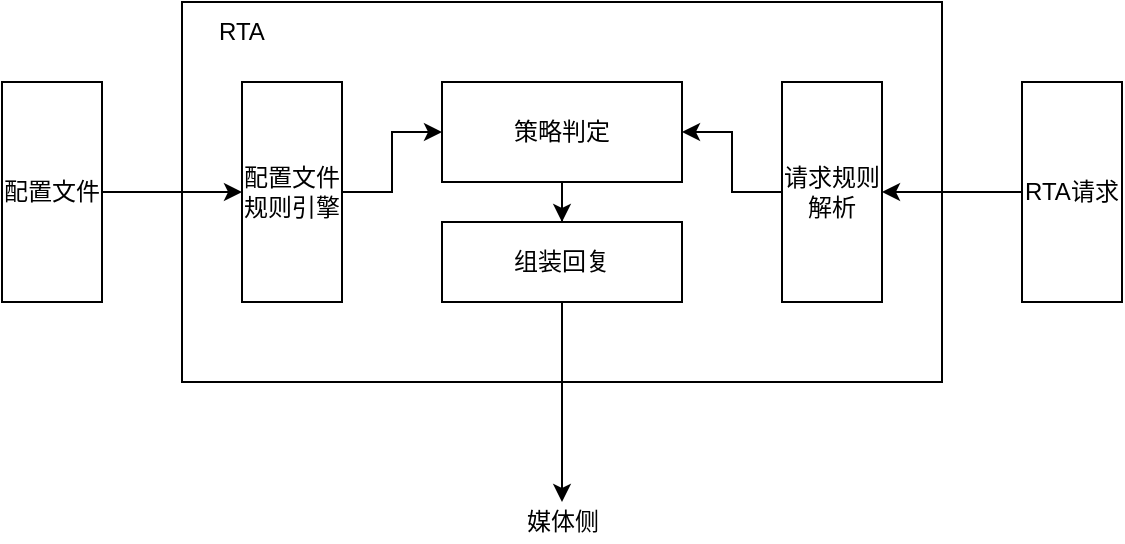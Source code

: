 <mxfile version="15.5.2" type="github">
  <diagram id="b1UWnsIVvzESD6UXYWfb" name="Page-1">
    <mxGraphModel dx="788" dy="473" grid="1" gridSize="10" guides="1" tooltips="1" connect="1" arrows="1" fold="1" page="1" pageScale="1" pageWidth="827" pageHeight="1169" math="0" shadow="0">
      <root>
        <mxCell id="0" />
        <mxCell id="1" parent="0" />
        <mxCell id="0ZSpyMsnUgJeK2pMSkNS-1" value="" style="rounded=0;whiteSpace=wrap;html=1;" vertex="1" parent="1">
          <mxGeometry x="220" y="550" width="380" height="190" as="geometry" />
        </mxCell>
        <mxCell id="0ZSpyMsnUgJeK2pMSkNS-17" value="" style="edgeStyle=orthogonalEdgeStyle;rounded=0;orthogonalLoop=1;jettySize=auto;html=1;" edge="1" parent="1" source="0ZSpyMsnUgJeK2pMSkNS-2" target="0ZSpyMsnUgJeK2pMSkNS-5">
          <mxGeometry relative="1" as="geometry" />
        </mxCell>
        <mxCell id="0ZSpyMsnUgJeK2pMSkNS-2" value="策略判定" style="rounded=0;whiteSpace=wrap;html=1;" vertex="1" parent="1">
          <mxGeometry x="350" y="590" width="120" height="50" as="geometry" />
        </mxCell>
        <mxCell id="0ZSpyMsnUgJeK2pMSkNS-15" style="edgeStyle=orthogonalEdgeStyle;rounded=0;orthogonalLoop=1;jettySize=auto;html=1;entryX=0;entryY=0.5;entryDx=0;entryDy=0;" edge="1" parent="1" source="0ZSpyMsnUgJeK2pMSkNS-3" target="0ZSpyMsnUgJeK2pMSkNS-2">
          <mxGeometry relative="1" as="geometry" />
        </mxCell>
        <mxCell id="0ZSpyMsnUgJeK2pMSkNS-3" value="配置文件规则引擎" style="rounded=0;whiteSpace=wrap;html=1;" vertex="1" parent="1">
          <mxGeometry x="250" y="590" width="50" height="110" as="geometry" />
        </mxCell>
        <mxCell id="0ZSpyMsnUgJeK2pMSkNS-16" style="edgeStyle=orthogonalEdgeStyle;rounded=0;orthogonalLoop=1;jettySize=auto;html=1;entryX=1;entryY=0.5;entryDx=0;entryDy=0;" edge="1" parent="1" source="0ZSpyMsnUgJeK2pMSkNS-4" target="0ZSpyMsnUgJeK2pMSkNS-2">
          <mxGeometry relative="1" as="geometry" />
        </mxCell>
        <mxCell id="0ZSpyMsnUgJeK2pMSkNS-4" value="请求规则解析" style="rounded=0;whiteSpace=wrap;html=1;" vertex="1" parent="1">
          <mxGeometry x="520" y="590" width="50" height="110" as="geometry" />
        </mxCell>
        <mxCell id="0ZSpyMsnUgJeK2pMSkNS-18" style="edgeStyle=orthogonalEdgeStyle;rounded=0;orthogonalLoop=1;jettySize=auto;html=1;" edge="1" parent="1" source="0ZSpyMsnUgJeK2pMSkNS-5">
          <mxGeometry relative="1" as="geometry">
            <mxPoint x="410" y="800" as="targetPoint" />
          </mxGeometry>
        </mxCell>
        <mxCell id="0ZSpyMsnUgJeK2pMSkNS-5" value="组装回复" style="rounded=0;whiteSpace=wrap;html=1;" vertex="1" parent="1">
          <mxGeometry x="350" y="660" width="120" height="40" as="geometry" />
        </mxCell>
        <mxCell id="0ZSpyMsnUgJeK2pMSkNS-6" value="RTA" style="text;html=1;strokeColor=none;fillColor=none;align=center;verticalAlign=middle;whiteSpace=wrap;rounded=0;" vertex="1" parent="1">
          <mxGeometry x="220" y="550" width="60" height="30" as="geometry" />
        </mxCell>
        <mxCell id="0ZSpyMsnUgJeK2pMSkNS-10" style="edgeStyle=orthogonalEdgeStyle;rounded=0;orthogonalLoop=1;jettySize=auto;html=1;exitX=1;exitY=0.5;exitDx=0;exitDy=0;" edge="1" parent="1" source="0ZSpyMsnUgJeK2pMSkNS-7" target="0ZSpyMsnUgJeK2pMSkNS-3">
          <mxGeometry relative="1" as="geometry" />
        </mxCell>
        <mxCell id="0ZSpyMsnUgJeK2pMSkNS-7" value="配置文件" style="rounded=0;whiteSpace=wrap;html=1;" vertex="1" parent="1">
          <mxGeometry x="130" y="590" width="50" height="110" as="geometry" />
        </mxCell>
        <mxCell id="0ZSpyMsnUgJeK2pMSkNS-19" style="edgeStyle=orthogonalEdgeStyle;rounded=0;orthogonalLoop=1;jettySize=auto;html=1;entryX=1;entryY=0.5;entryDx=0;entryDy=0;" edge="1" parent="1" source="0ZSpyMsnUgJeK2pMSkNS-8" target="0ZSpyMsnUgJeK2pMSkNS-4">
          <mxGeometry relative="1" as="geometry" />
        </mxCell>
        <mxCell id="0ZSpyMsnUgJeK2pMSkNS-8" value="RTA请求" style="rounded=0;whiteSpace=wrap;html=1;" vertex="1" parent="1">
          <mxGeometry x="640" y="590" width="50" height="110" as="geometry" />
        </mxCell>
        <mxCell id="0ZSpyMsnUgJeK2pMSkNS-20" value="媒体侧" style="text;html=1;align=center;verticalAlign=middle;resizable=0;points=[];autosize=1;strokeColor=none;fillColor=none;" vertex="1" parent="1">
          <mxGeometry x="385" y="800" width="50" height="20" as="geometry" />
        </mxCell>
      </root>
    </mxGraphModel>
  </diagram>
</mxfile>
